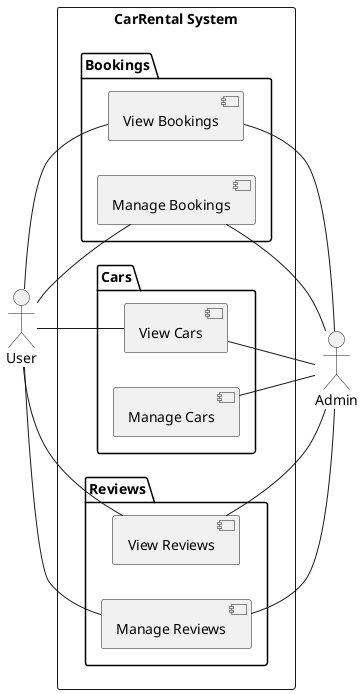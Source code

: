 @startuml carRental System Use Case Diagram
left to right direction

actor "Admin" as Admin
actor "User" as User

rectangle "CarRental System" as CarRentalSystem {
package "Bookings" {
  
  [View Bookings]
  [Manage Bookings]
}

package "Cars" {
  [View Cars]
  [Manage Cars]
}
package "Reviews" {
  
  [View Reviews]
  [Manage Reviews]
}

package "Cars" {
  [View Cars]
  [Manage Cars]
}
}


(View Bookings) -- Admin 
(Manage Bookings) -- Admin 


User -- (View Bookings)
User -- (Manage Bookings)

User -- (View Cars)

(View Cars) -- Admin 
(Manage Cars) -- Admin 

(View Reviews) -- Admin 
(Manage Reviews) -- Admin 

User -- (View Reviews)
User -- (Manage Reviews)


@enduml

